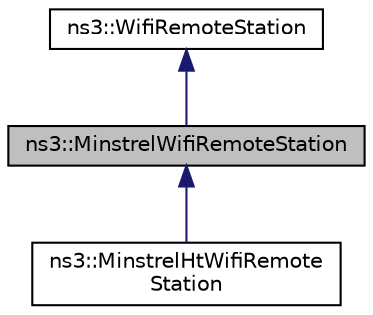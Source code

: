 digraph "ns3::MinstrelWifiRemoteStation"
{
 // LATEX_PDF_SIZE
  edge [fontname="Helvetica",fontsize="10",labelfontname="Helvetica",labelfontsize="10"];
  node [fontname="Helvetica",fontsize="10",shape=record];
  Node1 [label="ns3::MinstrelWifiRemoteStation",height=0.2,width=0.4,color="black", fillcolor="grey75", style="filled", fontcolor="black",tooltip="hold per-remote-station state for Minstrel Wifi manager."];
  Node2 -> Node1 [dir="back",color="midnightblue",fontsize="10",style="solid",fontname="Helvetica"];
  Node2 [label="ns3::WifiRemoteStation",height=0.2,width=0.4,color="black", fillcolor="white", style="filled",URL="$structns3_1_1_wifi_remote_station.html",tooltip="hold per-remote-station state."];
  Node1 -> Node3 [dir="back",color="midnightblue",fontsize="10",style="solid",fontname="Helvetica"];
  Node3 [label="ns3::MinstrelHtWifiRemote\lStation",height=0.2,width=0.4,color="black", fillcolor="white", style="filled",URL="$structns3_1_1_minstrel_ht_wifi_remote_station.html",tooltip="MinstrelHtWifiRemoteStation structure."];
}
